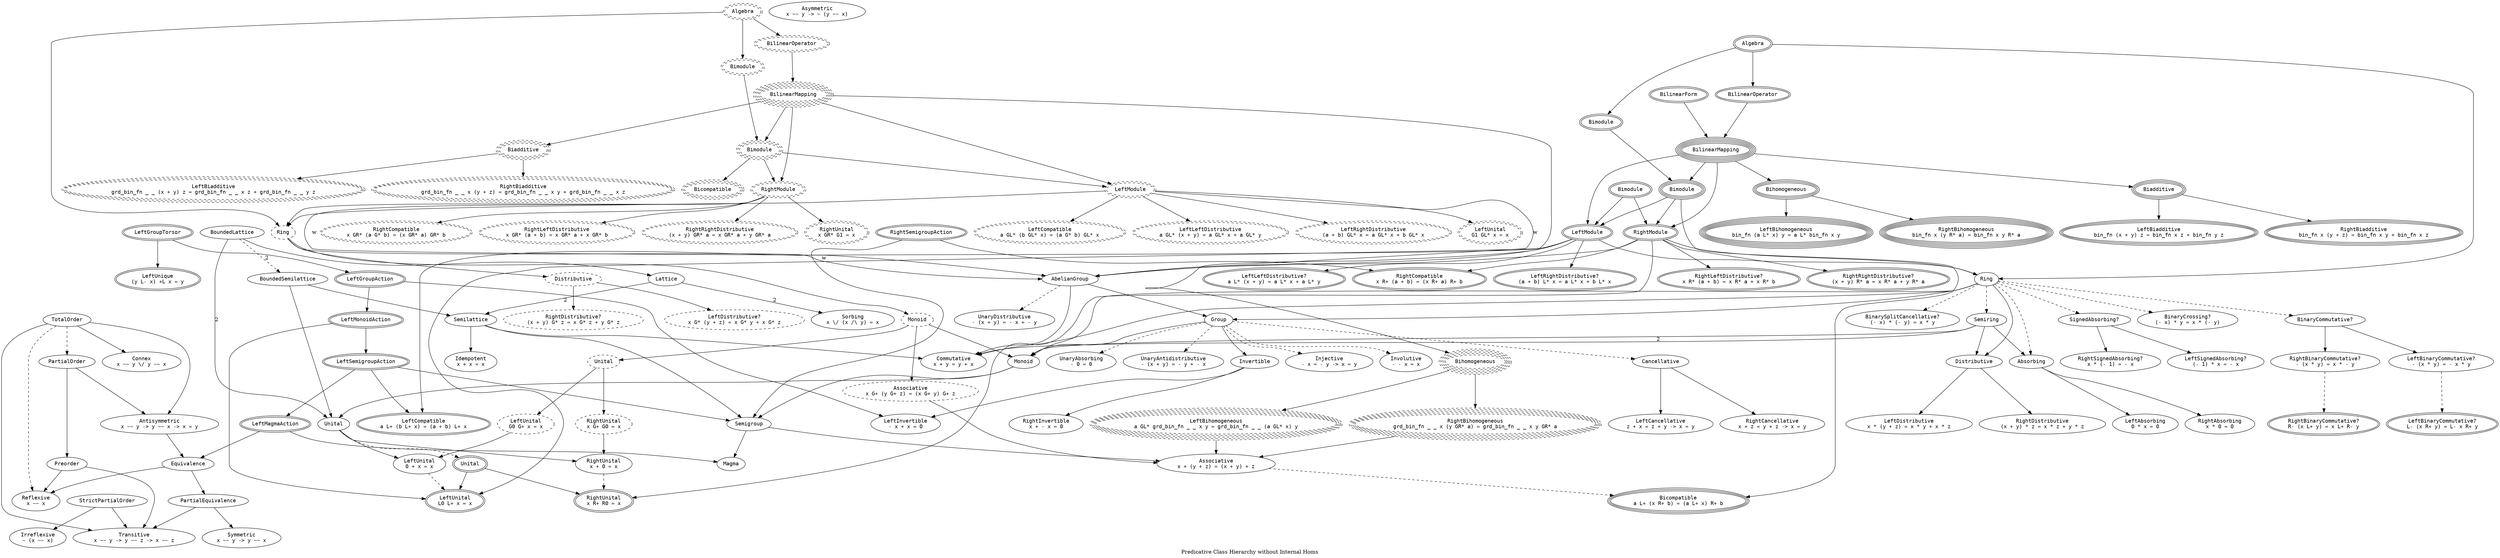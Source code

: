 digraph Is {
  label = "Predicative Class Hierarchy without Internal Homs"

  node [fontname = monospace]

  Antisym [label = "Antisymmetric\nx ~~ y -> y ~~ x -> x = y"]
  Asym [label = "Asymmetric\nx ~~ y -> ~ (y ~~ x)"]
  Connex [label = "Connex\nx ~~ y \\/ y ~~ x"]
  Irrefl [label = "Irreflexive\n~ (x ~~ x)"]
  Refl [label = "Reflexive\nx ~~ x"]
  Sym [label = "Symmetric\nx ~~ y -> y ~~ x"]
  Trans [label = "Transitive\nx ~~ y -> y ~~ z -> x ~~ z"]

  subgraph Five {
    label = "FiveSorted"

    node [peripheries = 5]

    subgraph FiveGrd {
      label = "Graded"

      node [style = dashed]

      GrdBihomogen [label = "Bihomogeneous"]
      GrdBilinMap [label = "BilinearMapping"]
    }

    BilinMap [label = "BilinearMapping"]
  }

  subgraph Four {
    label = "FourSorted"

    node [peripheries = 5]

    subgraph FourGrd {
      label = "Graded"

      node [style = dashed]

      GrdLBihomogen [label = "LeftBihomogeneous\na GL* grd_bin_fn _ _ x y = grd_bin_fn _ _ (a GL* x) y"]
      GrdRBihomogen [label = "RightBihomogeneous\ngrd_bin_fn _ _ x (y GR* a) = grd_bin_fn _ _ x y GR* a"]
    }

    LBihomogen [label = "LeftBihomogeneous\nbin_fn (a L* x) y = a L* bin_fn x y"]
    RBihomogen [label = "RightBihomogeneous\nbin_fn x (y R* a) = bin_fn x y R* a"]
  }

  subgraph Three {
    label = "ThreeSorted"

    node [peripheries = 3]

    subgraph ThreeGrd {
      label = "Graded"

      node [style = dashed]

      GrdBiaddve [label = "Biadditive"]
      GrdBicompat [label = "Bicompatible"]
      GrdLBiaddve [label = "LeftBiadditive\ngrd_bin_fn _ _ (x + y) z = grd_bin_fn _ _ x z + grd_bin_fn _ _ y z"]
      GrdRBiaddve [label = "RightBiadditive\ngrd_bin_fn _ _ x (y + z) = grd_bin_fn _ _ x y + grd_bin_fn _ _ x z"]
      ThreeGrdBimod [label = "Bimodule"]
    }

    Biaddve [label = "Biadditive"]
    Bicompat [label = "Bicompatible\na L+ (x R+ b) = (a L+ x) R+ b"]
    Bihomogen [label = "Bihomogeneous"]
    LBiaddve [label = "LeftBiadditive\nbin_fn (x + y) z = bin_fn x z + bin_fn y z"]
    RBiaddve [label = "RightBiadditive\nbin_fn x (y + z) = bin_fn x y + bin_fn x z"]
    ThreeBimod [label = "Bimodule"]
  }

  subgraph Two {
    label = "TwoSorted"

    node [peripheries = 2]

    subgraph TwoGrd {
      label = "Graded"

      node [style = dashed]

      // BilinForm [label = "BilinearForm"]
      GrdAlg [label = "Algebra"]
      GrdBilinOp [label = "BilinearOperator"]
      GrdLCompat [label = "LeftCompatible\na GL* (b GL* x) = (a G* b) GL* x"]
      GrdLMod [label = "LeftModule"]
      GrdRCompat [label = "RightCompatible\nx GR* (a G* b) = (x GR* a) GR* b"]
      GrdRMod [label = "RightModule"]
      TwoGrdBimod [label = "Bimodule"]
      TwoGrdLLDistr [label = "LeftLeftDistributive\na GL* (x + y) = a GL* x + a GL* y"]
      TwoGrdLRDistr [label = "LeftRightDistributive\n(a + b) GL* x = a GL* x + b GL* x"]
      TwoGrdLUnl [label = "LeftUnital\nG1 GL* x = x"]
      TwoGrdRLDistr [label = "RightLeftDistributive\nx GR* (a + b) = x GR* a + x GR* b"]
      TwoGrdRRDistr [label = "RightRightDistributive\n(x + y) GR* a = x GR* a + y GR* a"]
      TwoGrdRUnl [label = "RightUnital\nx GR* G1 = x"]
    }

    Alg [label = "Algebra"]
    BilinForm [label = "BilinearForm"]
    BilinOp [label = "BilinearOperator"]
    Bimod [label = "Bimodule"]
    LCompat [label = "LeftCompatible\na L+ (b L+ x) = (a + b) L+ x"]
    LGrpAct [label = "LeftGroupAction"]
    LGrpTor [label = "LeftGroupTorsor"]
    LMagAct [label = "LeftMagmaAction"]
    LMod [label = "LeftModule"]
    LMonAct [label = "LeftMonoidAction"]
    LNullUniq [label = "LeftUnique\n(y L- x) +L x = y"]
    LSgrpAct [label = "LeftSemigroupAction"]
    RCompat [label = "RightCompatible\nx R+ (a + b) = (x R+ a) R+ b"]
    RMod [label = "RightModule"]
    RSgrpAct [label = "RightSemigroupAction"]
    TwoBimod [label = "Bimodule"]
    TwoLBinComm [label = "LeftBinaryCommutative?\nL- (x R+ y) = L- x R+ y"]
    TwoLLDistr [label = "LeftLeftDistributive?\na L* (x + y) = a L* x + a L* y"]
    TwoLRDistr [label = "LeftRightDistributive?\n(a + b) L* x = a L* x + b L* x"]
    TwoLUnl [label = "LeftUnital\nL0 L+ x = x"]
    TwoRBinComm [label = "RightBinaryCommutative?\nR- (x L+ y) = x L+ R- y"]
    TwoRLDistr [label = "RightLeftDistributive?\nx R* (a + b) = x R* a + x R* b"]
    TwoRRDistr [label = "RightRightDistributive?\n(x + y) R* a = x R* a + y R* a"]
    TwoRUnl [label = "RightUnital\nx R+ R0 = x"]
    TwoUnl [label = "Unital"]
  }

  subgraph One {
    label = "OneSorted"

    subgraph OneGrd {
      label = "Graded"

      node [style = dashed]

      GrdAssoc [label = "Associative\nx G+ (y G+ z) = (x G+ y) G+ z"]
      GrdDistr [label = "Distributive"]
      GrdLDistr [label = "LeftDistributive?\nx G* (y + z) = x G* y + x G* z"]
      GrdLUnl [label = "LeftUnital\nG0 G+ x = x"]
      GrdMon [label = "Monoid"]
      GrdRDistr [label = "RightDistributive?\n(x + y) G* z = x G* z + y G* z"]
      GrdRUnl [label = "RightUnital\nx G+ G0 = x"]
      GrdRing [label = "Ring"]
      GrdUnl [label = "Unital"]
    }

    AbGrp [label = "AbelianGroup"]
    Absorb [label = "Absorbing"]
    Assoc [label = "Associative\nx + (y + z) = (x + y) + z"]
    BinComm [label = "BinaryCommutative?"]
    BinCrs [label = "BinaryCrossing?\n(- x) * y = x * (- y)"]
    BinSptCancel [label = "BinarySplitCancellative?\n(- x) * (- y) = x * y"]
    Cancel [label = "Cancellative"]
    Comm [label = "Commutative\nx + y = y + x"]
    Distr [label = "Distributive"]
    Eq [label = "Equivalence"]
    Grp [label = "Group"]
    Inj [label = "Injective\n- x = - y -> x = y"]
    Inv [label = "Invertible"]
    Invol [label = "Involutive\n- - x = x"]
    LAbsorb [label = "LeftAbsorbing\n0 * x = 0"]
    LBinComm [label = "LeftBinaryCommutative?\n- (x * y) = - x * y"]
    LCancel [label = "LeftCancellative\nz + x = z + y -> x = y"]
    LDistr [label = "LeftDistributive\nx * (y + z) = x * y + x * z"]
    LInv [label = "LeftInvertible\n- x + x = 0"]
    LSgnAbsorb [label = "LeftSignedAbsorbing?\n(- 1) * x = - x"]
    LUnl [label = "LeftUnital\n0 + x = x"]
    Mag [label = "Magma"]
    Mon [label = "Monoid"]
    PartEq [label = "PartialEquivalence"]
    RAbsorb [label = "RightAbsorbing\nx * 0 = 0"]
    RBinComm [label = "RightBinaryCommutative?\n- (x * y) = x * - y"]
    RCancel [label = "RightCancellative\nx + z = y + z -> x = y"]
    RDistr [label = "RightDistributive\n(x + y) * z = x * z + y * z"]
    RInv [label = "RightInvertible\nx + - x = 0"]
    RSgnAbsorb [label = "RightSignedAbsorbing?\nx * (- 1) = - x"]
    RUnl [label = "RightUnital\nx + 0 = x"]
    Ring [label = "Ring"]
    SgnAbsorb [label = "SignedAbsorbing?"]
    Sgrp [label = "Semigroup"]
    Sring [label = "Semiring"]
    StrPartOrd [label = "StrictPartialOrder"]
    UnAbsorb [label = "UnaryAbsorbing\n- 0 = 0"]
    UnAntidistr [label = "UnaryAntidistributive\n- (x + y) = - y + - x"]
    UnDistr [label = "UnaryDistributive\n- (x + y) = - x + - y"]
    Unl [label = "Unital"]

    BndLat [label = "BoundedLattice"]
    BndSlat [label = "BoundedSemilattice"]
    Idem [label = "Idempotent\nx + x = x"]
    Lat [label = "Lattice"]
    PartOrd [label = "PartialOrder"]
    Preord [label = "Preorder"]
    Slat [label = "Semilattice"]
    Sorb [label = "Sorbing\nx \\/ (x /\\ y) = x"]
    TotOrd [label = "TotalOrder"]
  }

  node [fillcolor = violet, style = filled]

  edge [style = solid]

  AbGrp -> Comm
  AbGrp -> Grp
  Absorb -> LAbsorb
  Absorb -> RAbsorb
  Alg -> BilinOp
  Alg -> Ring
  Alg -> TwoBimod
  Antisym -> Eq
  Biaddve -> LBiaddve
  Biaddve -> RBiaddve
  Bihomogen -> LBihomogen
  Bihomogen -> RBihomogen
  BilinForm -> BilinMap
  BilinMap -> Biaddve
  BilinMap -> Bihomogen
  BilinMap -> LMod
  BilinMap -> RMod
  BilinMap -> ThreeBimod
  BilinOp -> BilinMap
  Bimod -> LMod
  Bimod -> RMod
  BinComm -> LBinComm
  BinComm -> RBinComm
  BndLat -> Lat
  BndLat -> Unl [label = "2"]
  BndSlat -> Slat
  BndSlat -> Unl
  Cancel -> LCancel
  Cancel -> RCancel
  Distr -> LDistr
  Distr -> RDistr
  Eq -> PartEq
  Eq -> Refl
  GrdAlg -> GrdBilinOp
  GrdAlg -> GrdRing
  GrdAlg -> TwoGrdBimod
  GrdAssoc -> Assoc
  GrdBiaddve -> GrdLBiaddve
  GrdBiaddve -> GrdRBiaddve
  GrdBihomogen -> GrdLBihomogen
  GrdBihomogen -> GrdRBihomogen
  GrdBilinMap -> GrdBiaddve
  GrdBilinMap -> GrdBihomogen
  GrdBilinMap -> GrdLMod
  GrdBilinMap -> GrdRMod
  GrdBilinMap -> ThreeGrdBimod
  GrdBilinOp -> GrdBilinMap
  GrdDistr -> GrdLDistr
  GrdDistr -> GrdRDistr
  GrdLBihomogen -> Assoc
  GrdLMod -> AbGrp [label = "w"]
  GrdLMod -> GrdLCompat
  GrdLMod -> GrdRing
  GrdLMod -> TwoGrdLLDistr
  GrdLMod -> TwoGrdLRDistr
  GrdLMod -> TwoGrdLUnl
  GrdLUnl -> LUnl
  GrdMon -> GrdAssoc
  GrdMon -> GrdUnl
  GrdMon -> Mon
  GrdRBihomogen -> Assoc
  GrdRMod -> AbGrp [label = "w"]
  GrdRMod -> GrdRCompat
  GrdRMod -> GrdRing
  GrdRMod -> TwoGrdRLDistr
  GrdRMod -> TwoGrdRRDistr
  GrdRMod -> TwoGrdRUnl
  GrdRUnl -> RUnl
  GrdRing -> AbGrp [label = "w"]
  GrdRing -> GrdDistr
  GrdRing -> GrdMon
  GrdUnl -> GrdLUnl
  GrdUnl -> GrdRUnl
  Grp -> Inv
  Grp -> Mon
  Inv -> LInv
  Inv -> RInv
  LGrpAct -> LInv
  LGrpAct -> LMonAct
  LGrpTor -> LGrpAct
  LGrpTor -> LNullUniq
  LMagAct -> Eq
  LMagAct -> Mag
  LMod -> AbGrp
  LMod -> LCompat
  LMod -> Ring
  LMod -> TwoLLDistr
  LMod -> TwoLRDistr
  LMod -> TwoLUnl
  LMonAct -> LSgrpAct
  LMonAct -> TwoLUnl
  LSgrpAct -> LCompat
  LSgrpAct -> LMagAct
  LSgrpAct -> Sgrp
  Lat -> Slat [label = "2"]
  Lat -> Sorb [label = "2"]
  Mon -> Sgrp
  Mon -> Unl
  PartEq -> Sym
  PartEq -> Trans
  PartOrd -> Antisym
  PartOrd -> Preord
  Preord -> Refl
  Preord -> Trans
  RMod -> AbGrp
  RMod -> RCompat
  RMod -> Ring
  RMod -> TwoRLDistr
  RMod -> TwoRRDistr
  RMod -> TwoRUnl
  RSgrpAct -> RCompat
  RSgrpAct -> Sgrp
  Ring -> Comm
  Ring -> Distr
  Ring -> Grp
  Ring -> Mon
  SgnAbsorb -> LSgnAbsorb
  SgnAbsorb -> RSgnAbsorb
  Sgrp -> Assoc
  Sgrp -> Mag
  Slat -> Comm
  Slat -> Idem
  Slat -> Sgrp
  Sring -> Absorb
  Sring -> Comm
  Sring -> Distr
  Sring -> Mon [label = "2"]
  StrPartOrd -> Irrefl
  StrPartOrd -> Trans
  ThreeBimod -> Bicompat
  ThreeBimod -> LMod
  ThreeBimod -> RMod
  ThreeGrdBimod -> GrdBicompat
  ThreeGrdBimod -> GrdLMod
  ThreeGrdBimod -> GrdRMod
  TotOrd -> Antisym
  TotOrd -> Connex
  TotOrd -> Trans
  TwoBimod -> ThreeBimod
  TwoGrdBimod -> ThreeGrdBimod
  TwoUnl -> TwoLUnl
  TwoUnl -> TwoRUnl
  Unl -> LUnl
  Unl -> RUnl

  edge [style = dashed]

  AbGrp -> UnDistr
  Assoc -> Bicompat
  BndLat -> BndSlat [label = "2"]
  Grp -> Cancel
  Grp -> Inj
  Grp -> Invol
  Grp -> UnAbsorb
  Grp -> UnAntidistr
  LBinComm -> TwoLBinComm
  LUnl -> TwoLUnl
  RBinComm -> TwoRBinComm
  RUnl -> TwoRUnl
  Ring -> Absorb
  Ring -> BinComm
  Ring -> BinCrs
  Ring -> BinSptCancel
  Ring -> SgnAbsorb
  Ring -> Sring
  TotOrd -> PartOrd
  TotOrd -> Refl
  Unl -> TwoUnl
}
